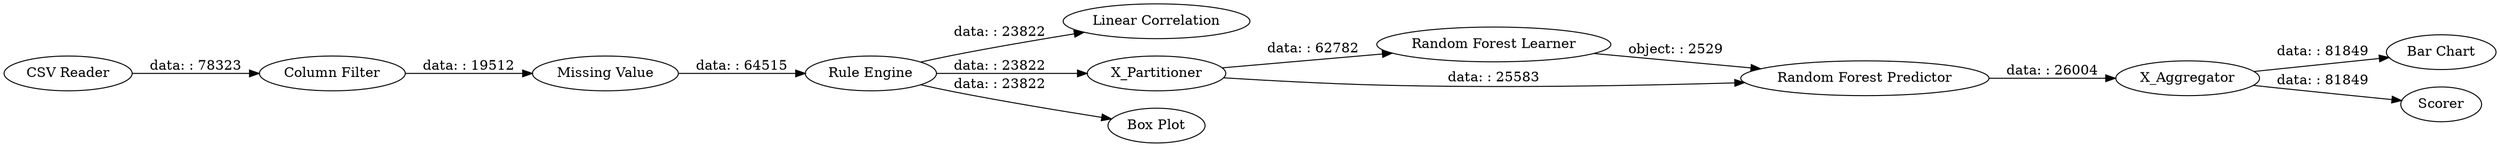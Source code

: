 digraph {
	"-9019816871809463602_25" [label="Linear Correlation"]
	"-9019816871809463602_19" [label="Random Forest Learner"]
	"-9019816871809463602_21" [label=X_Aggregator]
	"-9019816871809463602_14" [label="CSV Reader"]
	"-9019816871809463602_23" [label="Bar Chart"]
	"-9019816871809463602_17" [label="Rule Engine"]
	"-9019816871809463602_18" [label=X_Partitioner]
	"-9019816871809463602_24" [label="Box Plot"]
	"-9019816871809463602_15" [label="Column Filter"]
	"-9019816871809463602_16" [label="Missing Value"]
	"-9019816871809463602_20" [label="Random Forest Predictor"]
	"-9019816871809463602_22" [label=Scorer]
	"-9019816871809463602_14" -> "-9019816871809463602_15" [label="data: : 78323"]
	"-9019816871809463602_17" -> "-9019816871809463602_25" [label="data: : 23822"]
	"-9019816871809463602_20" -> "-9019816871809463602_21" [label="data: : 26004"]
	"-9019816871809463602_19" -> "-9019816871809463602_20" [label="object: : 2529"]
	"-9019816871809463602_18" -> "-9019816871809463602_19" [label="data: : 62782"]
	"-9019816871809463602_15" -> "-9019816871809463602_16" [label="data: : 19512"]
	"-9019816871809463602_17" -> "-9019816871809463602_18" [label="data: : 23822"]
	"-9019816871809463602_21" -> "-9019816871809463602_22" [label="data: : 81849"]
	"-9019816871809463602_21" -> "-9019816871809463602_23" [label="data: : 81849"]
	"-9019816871809463602_18" -> "-9019816871809463602_20" [label="data: : 25583"]
	"-9019816871809463602_17" -> "-9019816871809463602_24" [label="data: : 23822"]
	"-9019816871809463602_16" -> "-9019816871809463602_17" [label="data: : 64515"]
	rankdir=LR
}
